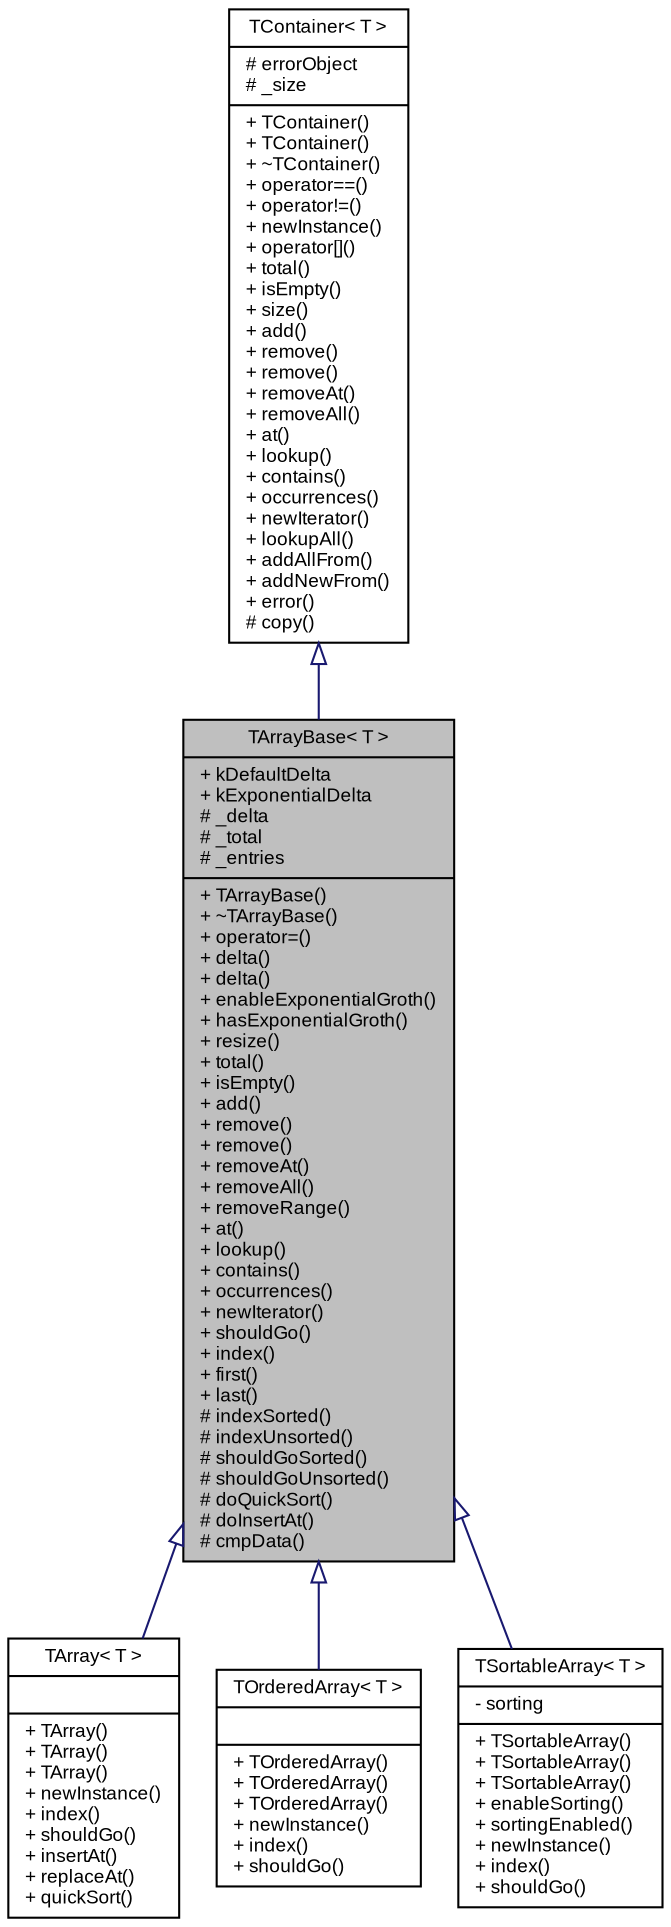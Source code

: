 digraph G
{
  bgcolor="transparent";
  edge [fontname="Arial",fontsize="9",labelfontname="Arial",labelfontsize="9"];
  node [fontname="Arial",fontsize="9",shape=record];
  Node1 [label="{TArrayBase\< T \>\n|+ kDefaultDelta\l+ kExponentialDelta\l# _delta\l# _total\l# _entries\l|+ TArrayBase()\l+ ~TArrayBase()\l+ operator=()\l+ delta()\l+ delta()\l+ enableExponentialGroth()\l+ hasExponentialGroth()\l+ resize()\l+ total()\l+ isEmpty()\l+ add()\l+ remove()\l+ remove()\l+ removeAt()\l+ removeAll()\l+ removeRange()\l+ at()\l+ lookup()\l+ contains()\l+ occurrences()\l+ newIterator()\l+ shouldGo()\l+ index()\l+ first()\l+ last()\l# indexSorted()\l# indexUnsorted()\l# shouldGoSorted()\l# shouldGoUnsorted()\l# doQuickSort()\l# doInsertAt()\l# cmpData()\l}",height=0.2,width=0.4,color="black", fillcolor="grey75", style="filled" fontcolor="black"];
  Node2 -> Node1 [dir=back,color="midnightblue",fontsize="9",style="solid",arrowtail="empty",fontname="Arial"];
  Node2 [label="{TContainer\< T \>\n|# errorObject\l# _size\l|+ TContainer()\l+ TContainer()\l+ ~TContainer()\l+ operator==()\l+ operator!=()\l+ newInstance()\l+ operator[]()\l+ total()\l+ isEmpty()\l+ size()\l+ add()\l+ remove()\l+ remove()\l+ removeAt()\l+ removeAll()\l+ at()\l+ lookup()\l+ contains()\l+ occurrences()\l+ newIterator()\l+ lookupAll()\l+ addAllFrom()\l+ addNewFrom()\l+ error()\l# copy()\l}",height=0.2,width=0.4,color="black",URL="$classSteinberg_1_1TContainer.html",tooltip="Template container base class (abstract)."];
  Node1 -> Node3 [dir=back,color="midnightblue",fontsize="9",style="solid",arrowtail="empty",fontname="Arial"];
  Node3 [label="{TArray\< T \>\n||+ TArray()\l+ TArray()\l+ TArray()\l+ newInstance()\l+ index()\l+ shouldGo()\l+ insertAt()\l+ replaceAt()\l+ quickSort()\l}",height=0.2,width=0.4,color="black",URL="$classSteinberg_1_1TArray.html",tooltip="Array container template."];
  Node1 -> Node4 [dir=back,color="midnightblue",fontsize="9",style="solid",arrowtail="empty",fontname="Arial"];
  Node4 [label="{TOrderedArray\< T \>\n||+ TOrderedArray()\l+ TOrderedArray()\l+ TOrderedArray()\l+ newInstance()\l+ index()\l+ shouldGo()\l}",height=0.2,width=0.4,color="black",URL="$classSteinberg_1_1TOrderedArray.html",tooltip="Ordered Array container template."];
  Node1 -> Node5 [dir=back,color="midnightblue",fontsize="9",style="solid",arrowtail="empty",fontname="Arial"];
  Node5 [label="{TSortableArray\< T \>\n|- sorting\l|+ TSortableArray()\l+ TSortableArray()\l+ TSortableArray()\l+ enableSorting()\l+ sortingEnabled()\l+ newInstance()\l+ index()\l+ shouldGo()\l}",height=0.2,width=0.4,color="black",URL="$classSteinberg_1_1TSortableArray.html",tooltip="Sortable Array container template."];
}
